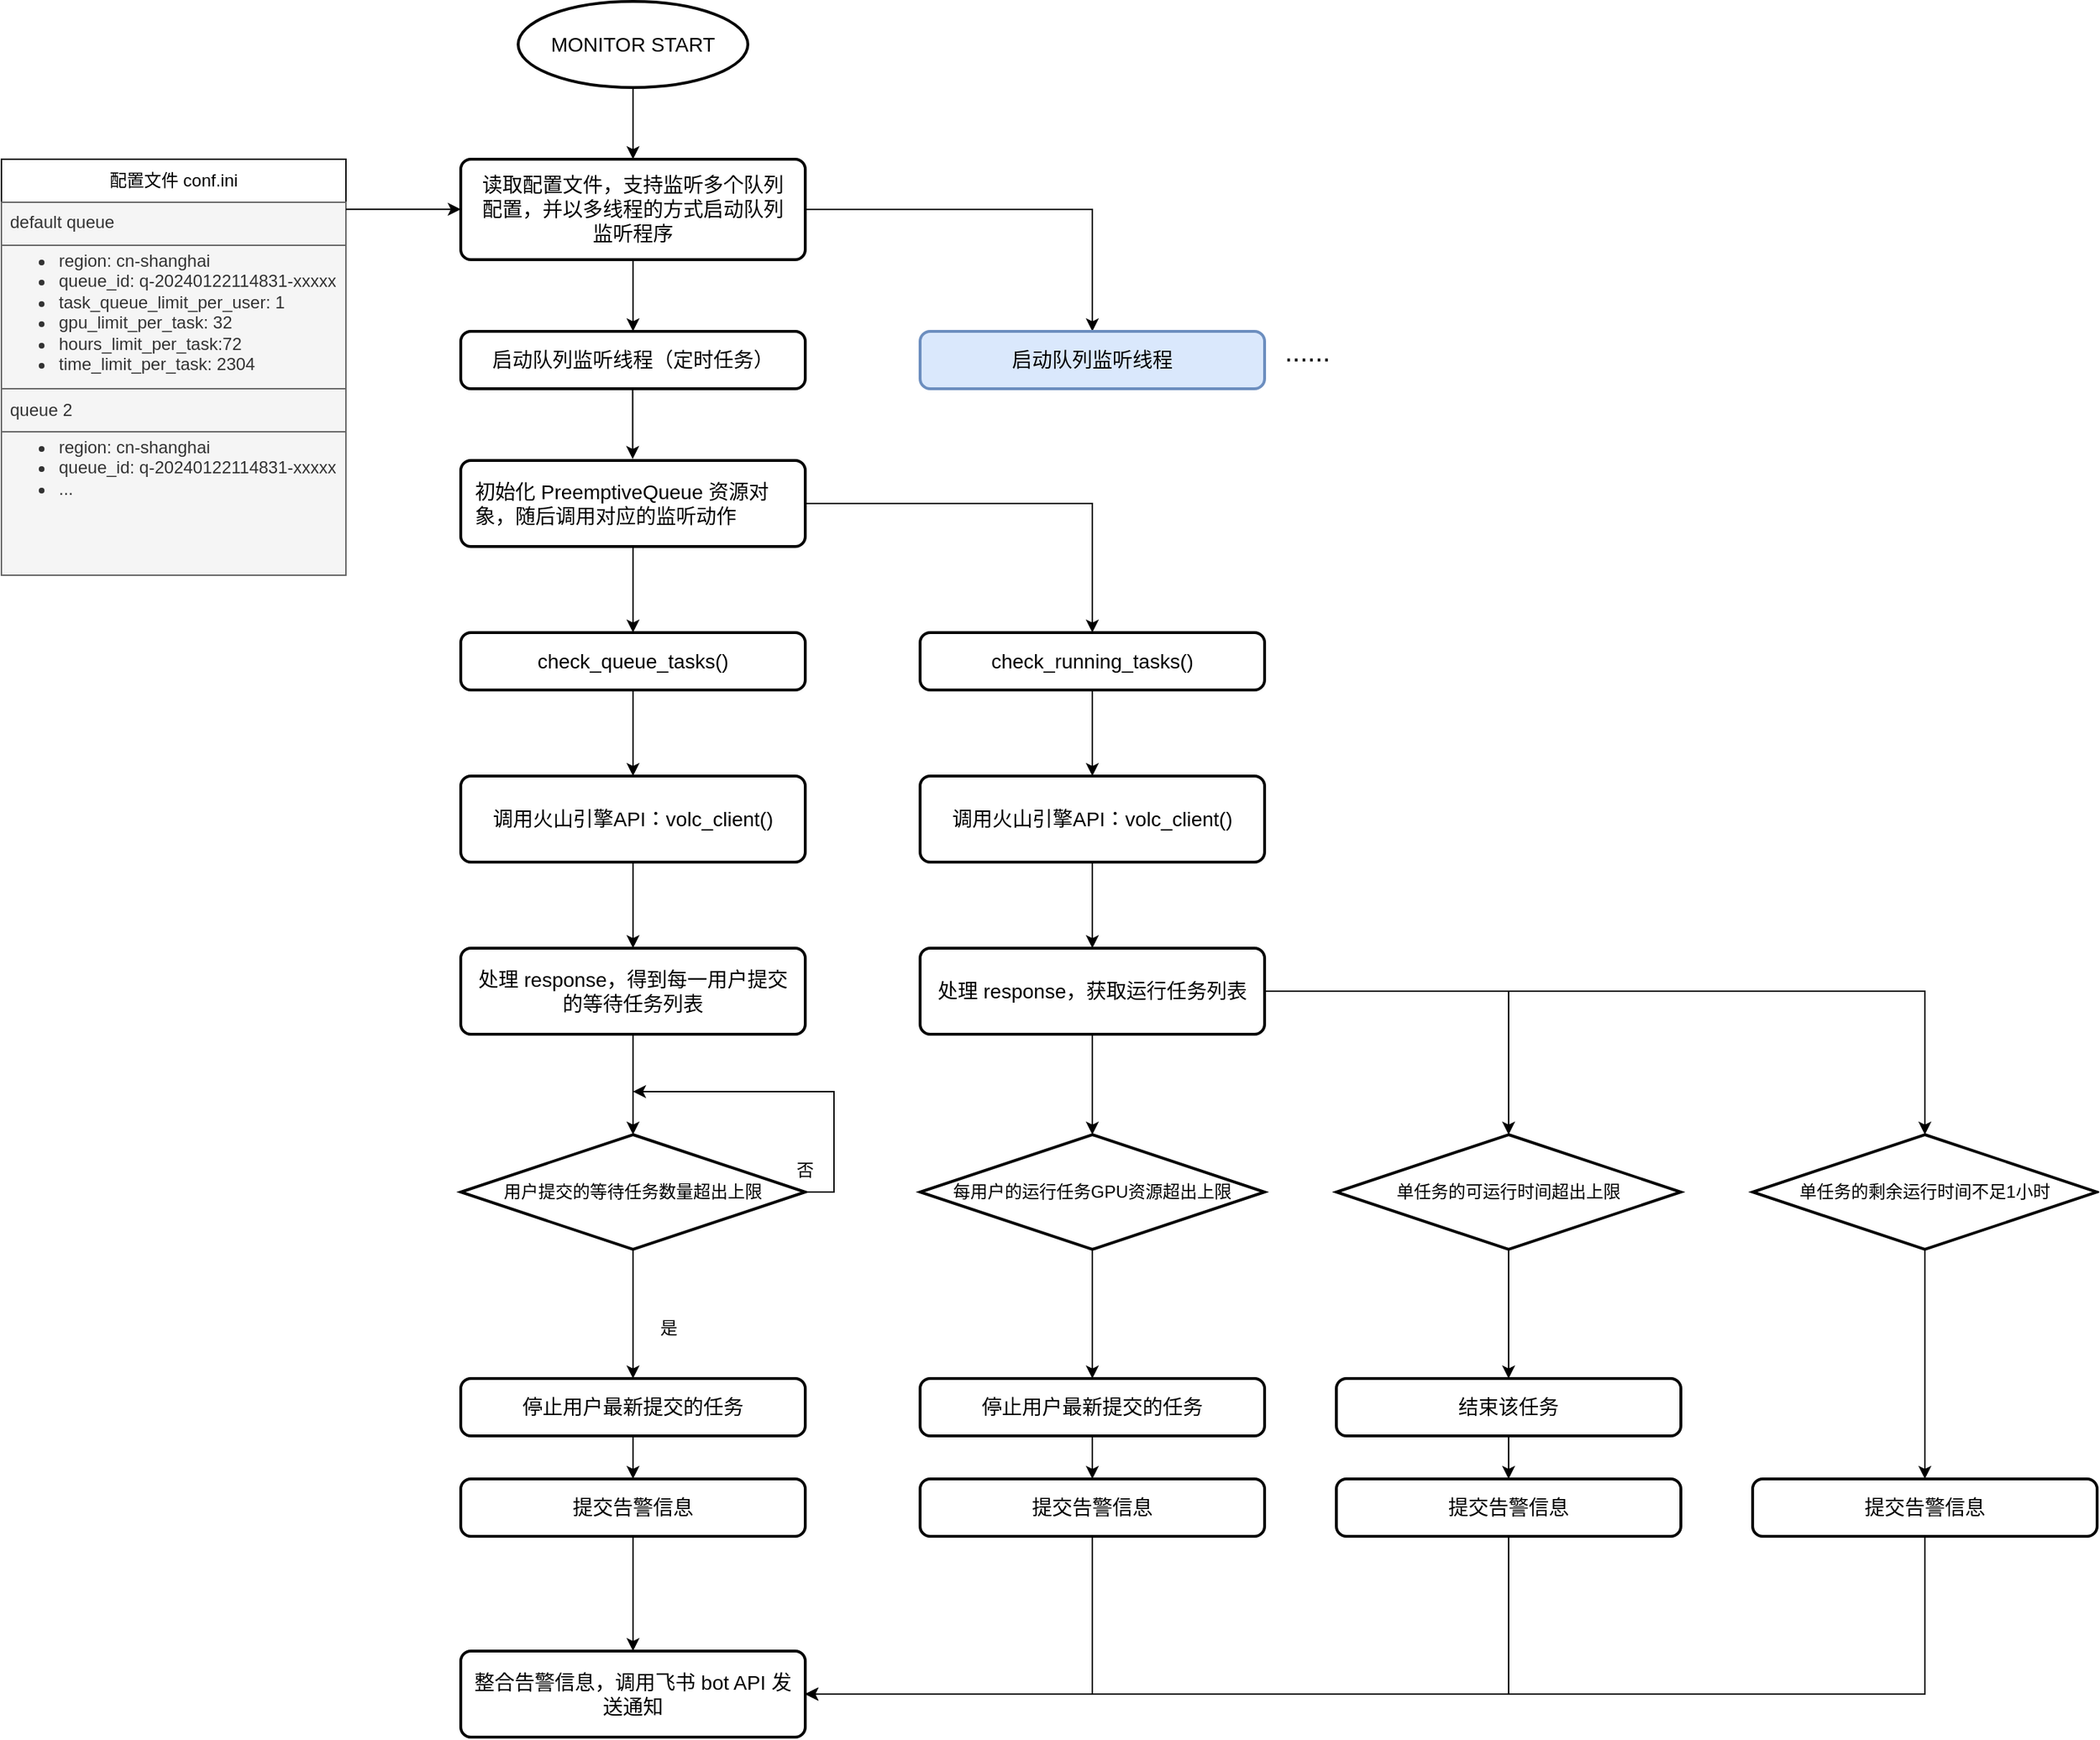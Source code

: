 <mxfile version="22.1.21" type="github">
  <diagram name="Page-1" id="GIrhPuon1AMU0L5ACHcF">
    <mxGraphModel dx="2578" dy="863" grid="1" gridSize="10" guides="1" tooltips="1" connect="1" arrows="1" fold="1" page="1" pageScale="1" pageWidth="850" pageHeight="1100" math="1" shadow="0">
      <root>
        <mxCell id="0" />
        <mxCell id="1" parent="0" />
        <mxCell id="aLLWMUdCiFEa0aZxwGlS-18" style="edgeStyle=orthogonalEdgeStyle;rounded=0;orthogonalLoop=1;jettySize=auto;html=1;" edge="1" parent="1" source="aLLWMUdCiFEa0aZxwGlS-1" target="aLLWMUdCiFEa0aZxwGlS-2">
          <mxGeometry relative="1" as="geometry" />
        </mxCell>
        <mxCell id="aLLWMUdCiFEa0aZxwGlS-1" value="MONITOR START" style="strokeWidth=2;html=1;shape=mxgraph.flowchart.start_1;whiteSpace=wrap;fontSize=14;" vertex="1" parent="1">
          <mxGeometry x="320" y="90" width="160" height="60" as="geometry" />
        </mxCell>
        <mxCell id="aLLWMUdCiFEa0aZxwGlS-15" style="edgeStyle=orthogonalEdgeStyle;rounded=0;orthogonalLoop=1;jettySize=auto;html=1;" edge="1" parent="1" source="aLLWMUdCiFEa0aZxwGlS-2" target="aLLWMUdCiFEa0aZxwGlS-13">
          <mxGeometry relative="1" as="geometry" />
        </mxCell>
        <mxCell id="aLLWMUdCiFEa0aZxwGlS-69" style="edgeStyle=orthogonalEdgeStyle;rounded=0;orthogonalLoop=1;jettySize=auto;html=1;" edge="1" parent="1" source="aLLWMUdCiFEa0aZxwGlS-2" target="aLLWMUdCiFEa0aZxwGlS-12">
          <mxGeometry relative="1" as="geometry" />
        </mxCell>
        <mxCell id="aLLWMUdCiFEa0aZxwGlS-2" value="读取配置文件，支持监听多个队列配置，并以多线程的方式启动队列监听程序" style="rounded=1;whiteSpace=wrap;html=1;absoluteArcSize=1;arcSize=14;strokeWidth=2;spacingLeft=8;spacingRight=8;align=center;fontSize=14;" vertex="1" parent="1">
          <mxGeometry x="280" y="200" width="240" height="70" as="geometry" />
        </mxCell>
        <mxCell id="aLLWMUdCiFEa0aZxwGlS-3" value="配置文件 conf.ini" style="swimlane;fontStyle=0;childLayout=stackLayout;horizontal=1;startSize=30;horizontalStack=0;resizeParent=1;resizeParentMax=0;resizeLast=0;collapsible=1;marginBottom=0;whiteSpace=wrap;html=1;" vertex="1" parent="1">
          <mxGeometry x="-40" y="200" width="240" height="290" as="geometry" />
        </mxCell>
        <mxCell id="aLLWMUdCiFEa0aZxwGlS-4" value="&lt;span style=&quot;background-color: initial;&quot;&gt;default queue&lt;/span&gt;" style="text;strokeColor=#666666;fillColor=#f5f5f5;align=left;verticalAlign=top;spacingLeft=4;spacingRight=4;overflow=hidden;points=[[0,0.5],[1,0.5]];portConstraint=eastwest;rotatable=0;whiteSpace=wrap;html=1;fontColor=#333333;" vertex="1" parent="aLLWMUdCiFEa0aZxwGlS-3">
          <mxGeometry y="30" width="240" height="30" as="geometry" />
        </mxCell>
        <mxCell id="aLLWMUdCiFEa0aZxwGlS-9" value="&lt;ul&gt;&lt;li&gt;region: cn-shanghai&lt;/li&gt;&lt;li&gt;queue_id: q-20240122114831-xxxxx&lt;/li&gt;&lt;li&gt;task_queue_limit_per_user: 1&lt;/li&gt;&lt;li&gt;gpu_limit_per_task: 32&lt;/li&gt;&lt;li&gt;hours_limit_per_task:72&lt;/li&gt;&lt;li&gt;time_limit_per_task: 2304&lt;/li&gt;&lt;/ul&gt;" style="text;strokeColor=#666666;fillColor=#f5f5f5;html=1;whiteSpace=wrap;verticalAlign=top;overflow=hidden;spacing=0;spacingTop=-13;fontColor=#333333;" vertex="1" parent="aLLWMUdCiFEa0aZxwGlS-3">
          <mxGeometry y="60" width="240" height="100" as="geometry" />
        </mxCell>
        <mxCell id="aLLWMUdCiFEa0aZxwGlS-5" value="queue 2" style="text;strokeColor=#666666;fillColor=#f5f5f5;align=left;verticalAlign=middle;spacingLeft=4;spacingRight=4;overflow=hidden;points=[[0,0.5],[1,0.5]];portConstraint=eastwest;rotatable=0;whiteSpace=wrap;html=1;fontColor=#333333;" vertex="1" parent="aLLWMUdCiFEa0aZxwGlS-3">
          <mxGeometry y="160" width="240" height="30" as="geometry" />
        </mxCell>
        <mxCell id="aLLWMUdCiFEa0aZxwGlS-10" value="&lt;ul&gt;&lt;li&gt;region: cn-shanghai&lt;/li&gt;&lt;li&gt;queue_id: q-20240122114831-xxxxx&lt;/li&gt;&lt;li&gt;...&lt;/li&gt;&lt;/ul&gt;" style="text;strokeColor=#666666;fillColor=#f5f5f5;html=1;whiteSpace=wrap;verticalAlign=top;overflow=hidden;spacing=0;spacingTop=-13;fontColor=#333333;" vertex="1" parent="aLLWMUdCiFEa0aZxwGlS-3">
          <mxGeometry y="190" width="240" height="100" as="geometry" />
        </mxCell>
        <mxCell id="aLLWMUdCiFEa0aZxwGlS-12" value="启动队列监听线程（定时任务）" style="rounded=1;whiteSpace=wrap;html=1;absoluteArcSize=1;arcSize=14;strokeWidth=2;spacingLeft=8;spacingRight=8;align=center;fontSize=14;" vertex="1" parent="1">
          <mxGeometry x="280" y="320" width="240" height="40" as="geometry" />
        </mxCell>
        <mxCell id="aLLWMUdCiFEa0aZxwGlS-13" value="启动队列监听线程" style="rounded=1;whiteSpace=wrap;html=1;absoluteArcSize=1;arcSize=14;strokeWidth=2;spacingLeft=8;spacingRight=8;align=center;fontSize=14;fillColor=#dae8fc;strokeColor=#6c8ebf;" vertex="1" parent="1">
          <mxGeometry x="600" y="320" width="240" height="40" as="geometry" />
        </mxCell>
        <mxCell id="aLLWMUdCiFEa0aZxwGlS-17" value="&lt;font style=&quot;font-size: 19px;&quot;&gt;......&lt;/font&gt;" style="text;strokeColor=none;align=center;fillColor=none;html=1;verticalAlign=middle;whiteSpace=wrap;rounded=0;" vertex="1" parent="1">
          <mxGeometry x="840" y="320" width="60" height="30" as="geometry" />
        </mxCell>
        <mxCell id="aLLWMUdCiFEa0aZxwGlS-36" style="edgeStyle=orthogonalEdgeStyle;rounded=0;orthogonalLoop=1;jettySize=auto;html=1;" edge="1" parent="1" source="aLLWMUdCiFEa0aZxwGlS-19" target="aLLWMUdCiFEa0aZxwGlS-21">
          <mxGeometry relative="1" as="geometry" />
        </mxCell>
        <mxCell id="aLLWMUdCiFEa0aZxwGlS-39" style="edgeStyle=orthogonalEdgeStyle;rounded=0;orthogonalLoop=1;jettySize=auto;html=1;" edge="1" parent="1" source="aLLWMUdCiFEa0aZxwGlS-19" target="aLLWMUdCiFEa0aZxwGlS-23">
          <mxGeometry relative="1" as="geometry" />
        </mxCell>
        <mxCell id="aLLWMUdCiFEa0aZxwGlS-19" value="初始化 PreemptiveQueue 资源对象，随后调用对应的监听动作" style="rounded=1;whiteSpace=wrap;html=1;absoluteArcSize=1;arcSize=14;strokeWidth=2;spacingLeft=8;spacingRight=8;align=left;fontSize=14;" vertex="1" parent="1">
          <mxGeometry x="280" y="410" width="240" height="60" as="geometry" />
        </mxCell>
        <mxCell id="aLLWMUdCiFEa0aZxwGlS-20" style="edgeStyle=orthogonalEdgeStyle;rounded=0;orthogonalLoop=1;jettySize=auto;html=1;entryX=0.601;entryY=-0.029;entryDx=0;entryDy=0;entryPerimeter=0;" edge="1" parent="1">
          <mxGeometry relative="1" as="geometry">
            <mxPoint x="399.76" y="360" as="sourcePoint" />
            <mxPoint x="399.76" y="409" as="targetPoint" />
          </mxGeometry>
        </mxCell>
        <mxCell id="aLLWMUdCiFEa0aZxwGlS-37" style="edgeStyle=orthogonalEdgeStyle;rounded=0;orthogonalLoop=1;jettySize=auto;html=1;" edge="1" parent="1" source="aLLWMUdCiFEa0aZxwGlS-21" target="aLLWMUdCiFEa0aZxwGlS-24">
          <mxGeometry relative="1" as="geometry" />
        </mxCell>
        <mxCell id="aLLWMUdCiFEa0aZxwGlS-21" value="check_queue_tasks()" style="rounded=1;whiteSpace=wrap;html=1;absoluteArcSize=1;arcSize=14;strokeWidth=2;spacingLeft=8;spacingRight=8;align=center;fontSize=14;" vertex="1" parent="1">
          <mxGeometry x="280" y="530" width="240" height="40" as="geometry" />
        </mxCell>
        <mxCell id="aLLWMUdCiFEa0aZxwGlS-67" style="edgeStyle=orthogonalEdgeStyle;rounded=0;orthogonalLoop=1;jettySize=auto;html=1;" edge="1" parent="1" source="aLLWMUdCiFEa0aZxwGlS-23" target="aLLWMUdCiFEa0aZxwGlS-42">
          <mxGeometry relative="1" as="geometry" />
        </mxCell>
        <mxCell id="aLLWMUdCiFEa0aZxwGlS-23" value="check_running_tasks()" style="rounded=1;whiteSpace=wrap;html=1;absoluteArcSize=1;arcSize=14;strokeWidth=2;spacingLeft=8;spacingRight=8;align=center;fontSize=14;" vertex="1" parent="1">
          <mxGeometry x="600" y="530" width="240" height="40" as="geometry" />
        </mxCell>
        <mxCell id="aLLWMUdCiFEa0aZxwGlS-38" style="edgeStyle=orthogonalEdgeStyle;rounded=0;orthogonalLoop=1;jettySize=auto;html=1;" edge="1" parent="1" source="aLLWMUdCiFEa0aZxwGlS-24" target="aLLWMUdCiFEa0aZxwGlS-26">
          <mxGeometry relative="1" as="geometry" />
        </mxCell>
        <mxCell id="aLLWMUdCiFEa0aZxwGlS-24" value="调用火山引擎API：volc_client()" style="rounded=1;whiteSpace=wrap;html=1;absoluteArcSize=1;arcSize=14;strokeWidth=2;spacingLeft=8;spacingRight=8;align=center;fontSize=14;" vertex="1" parent="1">
          <mxGeometry x="280" y="630" width="240" height="60" as="geometry" />
        </mxCell>
        <mxCell id="aLLWMUdCiFEa0aZxwGlS-30" style="edgeStyle=orthogonalEdgeStyle;rounded=0;orthogonalLoop=1;jettySize=auto;html=1;" edge="1" parent="1" source="aLLWMUdCiFEa0aZxwGlS-26" target="aLLWMUdCiFEa0aZxwGlS-28">
          <mxGeometry relative="1" as="geometry" />
        </mxCell>
        <mxCell id="aLLWMUdCiFEa0aZxwGlS-26" value="处理 response，得到每一用户提交的等待任务列表" style="rounded=1;whiteSpace=wrap;html=1;absoluteArcSize=1;arcSize=14;strokeWidth=2;spacingLeft=8;spacingRight=8;align=center;fontSize=14;" vertex="1" parent="1">
          <mxGeometry x="280" y="750" width="240" height="60" as="geometry" />
        </mxCell>
        <mxCell id="aLLWMUdCiFEa0aZxwGlS-31" style="edgeStyle=orthogonalEdgeStyle;rounded=0;orthogonalLoop=1;jettySize=auto;html=1;" edge="1" parent="1" source="aLLWMUdCiFEa0aZxwGlS-28" target="aLLWMUdCiFEa0aZxwGlS-29">
          <mxGeometry relative="1" as="geometry" />
        </mxCell>
        <mxCell id="aLLWMUdCiFEa0aZxwGlS-45" style="edgeStyle=orthogonalEdgeStyle;rounded=0;orthogonalLoop=1;jettySize=auto;html=1;" edge="1" parent="1" source="aLLWMUdCiFEa0aZxwGlS-28">
          <mxGeometry relative="1" as="geometry">
            <mxPoint x="400" y="850" as="targetPoint" />
            <Array as="points">
              <mxPoint x="540" y="920" />
              <mxPoint x="540" y="850" />
              <mxPoint x="520" y="850" />
            </Array>
          </mxGeometry>
        </mxCell>
        <mxCell id="aLLWMUdCiFEa0aZxwGlS-28" value="用户提交的等待任务数量超出上限" style="strokeWidth=2;html=1;shape=mxgraph.flowchart.decision;whiteSpace=wrap;" vertex="1" parent="1">
          <mxGeometry x="280" y="880" width="240" height="80" as="geometry" />
        </mxCell>
        <mxCell id="aLLWMUdCiFEa0aZxwGlS-70" style="edgeStyle=orthogonalEdgeStyle;rounded=0;orthogonalLoop=1;jettySize=auto;html=1;" edge="1" parent="1" source="aLLWMUdCiFEa0aZxwGlS-29" target="aLLWMUdCiFEa0aZxwGlS-50">
          <mxGeometry relative="1" as="geometry" />
        </mxCell>
        <mxCell id="aLLWMUdCiFEa0aZxwGlS-29" value="停止用户最新提交的任务" style="rounded=1;whiteSpace=wrap;html=1;absoluteArcSize=1;arcSize=14;strokeWidth=2;spacingLeft=8;spacingRight=8;align=center;fontSize=14;" vertex="1" parent="1">
          <mxGeometry x="280" y="1050" width="240" height="40" as="geometry" />
        </mxCell>
        <mxCell id="aLLWMUdCiFEa0aZxwGlS-32" value="是" style="text;strokeColor=none;align=center;fillColor=none;html=1;verticalAlign=middle;whiteSpace=wrap;rounded=0;" vertex="1" parent="1">
          <mxGeometry x="395" y="1000" width="60" height="30" as="geometry" />
        </mxCell>
        <mxCell id="aLLWMUdCiFEa0aZxwGlS-41" value="" style="edgeStyle=none;orthogonalLoop=1;jettySize=auto;html=1;rounded=0;" edge="1" parent="1">
          <mxGeometry width="80" relative="1" as="geometry">
            <mxPoint x="200" y="234.9" as="sourcePoint" />
            <mxPoint x="280" y="234.9" as="targetPoint" />
            <Array as="points" />
          </mxGeometry>
        </mxCell>
        <mxCell id="aLLWMUdCiFEa0aZxwGlS-68" style="edgeStyle=orthogonalEdgeStyle;rounded=0;orthogonalLoop=1;jettySize=auto;html=1;" edge="1" parent="1" source="aLLWMUdCiFEa0aZxwGlS-42" target="aLLWMUdCiFEa0aZxwGlS-43">
          <mxGeometry relative="1" as="geometry" />
        </mxCell>
        <mxCell id="aLLWMUdCiFEa0aZxwGlS-42" value="调用火山引擎API：volc_client()" style="rounded=1;whiteSpace=wrap;html=1;absoluteArcSize=1;arcSize=14;strokeWidth=2;spacingLeft=8;spacingRight=8;align=center;fontSize=14;" vertex="1" parent="1">
          <mxGeometry x="600" y="630" width="240" height="60" as="geometry" />
        </mxCell>
        <mxCell id="aLLWMUdCiFEa0aZxwGlS-51" style="edgeStyle=orthogonalEdgeStyle;rounded=0;orthogonalLoop=1;jettySize=auto;html=1;" edge="1" parent="1" source="aLLWMUdCiFEa0aZxwGlS-43" target="aLLWMUdCiFEa0aZxwGlS-47">
          <mxGeometry relative="1" as="geometry" />
        </mxCell>
        <mxCell id="aLLWMUdCiFEa0aZxwGlS-52" style="edgeStyle=orthogonalEdgeStyle;rounded=0;orthogonalLoop=1;jettySize=auto;html=1;" edge="1" parent="1" source="aLLWMUdCiFEa0aZxwGlS-43" target="aLLWMUdCiFEa0aZxwGlS-48">
          <mxGeometry relative="1" as="geometry" />
        </mxCell>
        <mxCell id="aLLWMUdCiFEa0aZxwGlS-54" style="edgeStyle=orthogonalEdgeStyle;rounded=0;orthogonalLoop=1;jettySize=auto;html=1;" edge="1" parent="1" source="aLLWMUdCiFEa0aZxwGlS-43" target="aLLWMUdCiFEa0aZxwGlS-49">
          <mxGeometry relative="1" as="geometry" />
        </mxCell>
        <mxCell id="aLLWMUdCiFEa0aZxwGlS-43" value="处理 response，获取运行任务列表" style="rounded=1;whiteSpace=wrap;html=1;absoluteArcSize=1;arcSize=14;strokeWidth=2;spacingLeft=8;spacingRight=8;align=center;fontSize=14;" vertex="1" parent="1">
          <mxGeometry x="600" y="750" width="240" height="60" as="geometry" />
        </mxCell>
        <mxCell id="aLLWMUdCiFEa0aZxwGlS-46" value="否" style="text;strokeColor=none;align=center;fillColor=none;html=1;verticalAlign=middle;whiteSpace=wrap;rounded=0;" vertex="1" parent="1">
          <mxGeometry x="490" y="890" width="60" height="30" as="geometry" />
        </mxCell>
        <mxCell id="aLLWMUdCiFEa0aZxwGlS-61" style="edgeStyle=orthogonalEdgeStyle;rounded=0;orthogonalLoop=1;jettySize=auto;html=1;" edge="1" parent="1" source="aLLWMUdCiFEa0aZxwGlS-47" target="aLLWMUdCiFEa0aZxwGlS-55">
          <mxGeometry relative="1" as="geometry" />
        </mxCell>
        <mxCell id="aLLWMUdCiFEa0aZxwGlS-47" value="每用户的运行任务GPU资源超出上限" style="strokeWidth=2;html=1;shape=mxgraph.flowchart.decision;whiteSpace=wrap;" vertex="1" parent="1">
          <mxGeometry x="600" y="880" width="240" height="80" as="geometry" />
        </mxCell>
        <mxCell id="aLLWMUdCiFEa0aZxwGlS-63" style="edgeStyle=orthogonalEdgeStyle;rounded=0;orthogonalLoop=1;jettySize=auto;html=1;" edge="1" parent="1" source="aLLWMUdCiFEa0aZxwGlS-48" target="aLLWMUdCiFEa0aZxwGlS-56">
          <mxGeometry relative="1" as="geometry" />
        </mxCell>
        <mxCell id="aLLWMUdCiFEa0aZxwGlS-48" value="单任务的可运行时间超出上限" style="strokeWidth=2;html=1;shape=mxgraph.flowchart.decision;whiteSpace=wrap;" vertex="1" parent="1">
          <mxGeometry x="890" y="880" width="240" height="80" as="geometry" />
        </mxCell>
        <mxCell id="aLLWMUdCiFEa0aZxwGlS-66" style="edgeStyle=orthogonalEdgeStyle;rounded=0;orthogonalLoop=1;jettySize=auto;html=1;" edge="1" parent="1" source="aLLWMUdCiFEa0aZxwGlS-49" target="aLLWMUdCiFEa0aZxwGlS-60">
          <mxGeometry relative="1" as="geometry" />
        </mxCell>
        <mxCell id="aLLWMUdCiFEa0aZxwGlS-49" value="单任务的剩余运行时间不足1小时" style="strokeWidth=2;html=1;shape=mxgraph.flowchart.decision;whiteSpace=wrap;" vertex="1" parent="1">
          <mxGeometry x="1180" y="880" width="240" height="80" as="geometry" />
        </mxCell>
        <mxCell id="aLLWMUdCiFEa0aZxwGlS-76" style="edgeStyle=orthogonalEdgeStyle;rounded=0;orthogonalLoop=1;jettySize=auto;html=1;" edge="1" parent="1" source="aLLWMUdCiFEa0aZxwGlS-50" target="aLLWMUdCiFEa0aZxwGlS-75">
          <mxGeometry relative="1" as="geometry" />
        </mxCell>
        <mxCell id="aLLWMUdCiFEa0aZxwGlS-50" value="提交告警信息" style="rounded=1;whiteSpace=wrap;html=1;absoluteArcSize=1;arcSize=14;strokeWidth=2;spacingLeft=8;spacingRight=8;align=center;fontSize=14;" vertex="1" parent="1">
          <mxGeometry x="280" y="1120" width="240" height="40" as="geometry" />
        </mxCell>
        <mxCell id="aLLWMUdCiFEa0aZxwGlS-62" style="edgeStyle=orthogonalEdgeStyle;rounded=0;orthogonalLoop=1;jettySize=auto;html=1;" edge="1" parent="1" source="aLLWMUdCiFEa0aZxwGlS-55" target="aLLWMUdCiFEa0aZxwGlS-58">
          <mxGeometry relative="1" as="geometry" />
        </mxCell>
        <mxCell id="aLLWMUdCiFEa0aZxwGlS-55" value="停止用户最新提交的任务" style="rounded=1;whiteSpace=wrap;html=1;absoluteArcSize=1;arcSize=14;strokeWidth=2;spacingLeft=8;spacingRight=8;align=center;fontSize=14;" vertex="1" parent="1">
          <mxGeometry x="600" y="1050" width="240" height="40" as="geometry" />
        </mxCell>
        <mxCell id="aLLWMUdCiFEa0aZxwGlS-65" value="" style="edgeStyle=orthogonalEdgeStyle;rounded=0;orthogonalLoop=1;jettySize=auto;html=1;" edge="1" parent="1" source="aLLWMUdCiFEa0aZxwGlS-56" target="aLLWMUdCiFEa0aZxwGlS-59">
          <mxGeometry relative="1" as="geometry" />
        </mxCell>
        <mxCell id="aLLWMUdCiFEa0aZxwGlS-56" value="结束该任务" style="rounded=1;whiteSpace=wrap;html=1;absoluteArcSize=1;arcSize=14;strokeWidth=2;spacingLeft=8;spacingRight=8;align=center;fontSize=14;" vertex="1" parent="1">
          <mxGeometry x="890" y="1050" width="240" height="40" as="geometry" />
        </mxCell>
        <mxCell id="aLLWMUdCiFEa0aZxwGlS-77" style="edgeStyle=orthogonalEdgeStyle;rounded=0;orthogonalLoop=1;jettySize=auto;html=1;entryX=1;entryY=0.5;entryDx=0;entryDy=0;" edge="1" parent="1" source="aLLWMUdCiFEa0aZxwGlS-58" target="aLLWMUdCiFEa0aZxwGlS-75">
          <mxGeometry relative="1" as="geometry">
            <Array as="points">
              <mxPoint x="720" y="1270" />
            </Array>
          </mxGeometry>
        </mxCell>
        <mxCell id="aLLWMUdCiFEa0aZxwGlS-58" value="提交告警信息" style="rounded=1;whiteSpace=wrap;html=1;absoluteArcSize=1;arcSize=14;strokeWidth=2;spacingLeft=8;spacingRight=8;align=center;fontSize=14;" vertex="1" parent="1">
          <mxGeometry x="600" y="1120" width="240" height="40" as="geometry" />
        </mxCell>
        <mxCell id="aLLWMUdCiFEa0aZxwGlS-78" style="edgeStyle=orthogonalEdgeStyle;rounded=0;orthogonalLoop=1;jettySize=auto;html=1;entryX=1;entryY=0.5;entryDx=0;entryDy=0;" edge="1" parent="1" source="aLLWMUdCiFEa0aZxwGlS-59" target="aLLWMUdCiFEa0aZxwGlS-75">
          <mxGeometry relative="1" as="geometry">
            <Array as="points">
              <mxPoint x="1010" y="1270" />
            </Array>
          </mxGeometry>
        </mxCell>
        <mxCell id="aLLWMUdCiFEa0aZxwGlS-59" value="提交告警信息" style="rounded=1;whiteSpace=wrap;html=1;absoluteArcSize=1;arcSize=14;strokeWidth=2;spacingLeft=8;spacingRight=8;align=center;fontSize=14;" vertex="1" parent="1">
          <mxGeometry x="890" y="1120" width="240" height="40" as="geometry" />
        </mxCell>
        <mxCell id="aLLWMUdCiFEa0aZxwGlS-79" style="edgeStyle=orthogonalEdgeStyle;rounded=0;orthogonalLoop=1;jettySize=auto;html=1;entryX=1;entryY=0.5;entryDx=0;entryDy=0;" edge="1" parent="1" source="aLLWMUdCiFEa0aZxwGlS-60" target="aLLWMUdCiFEa0aZxwGlS-75">
          <mxGeometry relative="1" as="geometry">
            <Array as="points">
              <mxPoint x="1300" y="1270" />
            </Array>
          </mxGeometry>
        </mxCell>
        <mxCell id="aLLWMUdCiFEa0aZxwGlS-60" value="提交告警信息" style="rounded=1;whiteSpace=wrap;html=1;absoluteArcSize=1;arcSize=14;strokeWidth=2;spacingLeft=8;spacingRight=8;align=center;fontSize=14;" vertex="1" parent="1">
          <mxGeometry x="1180" y="1120" width="240" height="40" as="geometry" />
        </mxCell>
        <mxCell id="aLLWMUdCiFEa0aZxwGlS-75" value="整合告警信息，调用飞书 bot API 发送通知" style="rounded=1;whiteSpace=wrap;html=1;absoluteArcSize=1;arcSize=14;strokeWidth=2;spacingLeft=8;spacingRight=8;align=center;fontSize=14;" vertex="1" parent="1">
          <mxGeometry x="280" y="1240" width="240" height="60" as="geometry" />
        </mxCell>
      </root>
    </mxGraphModel>
  </diagram>
</mxfile>
